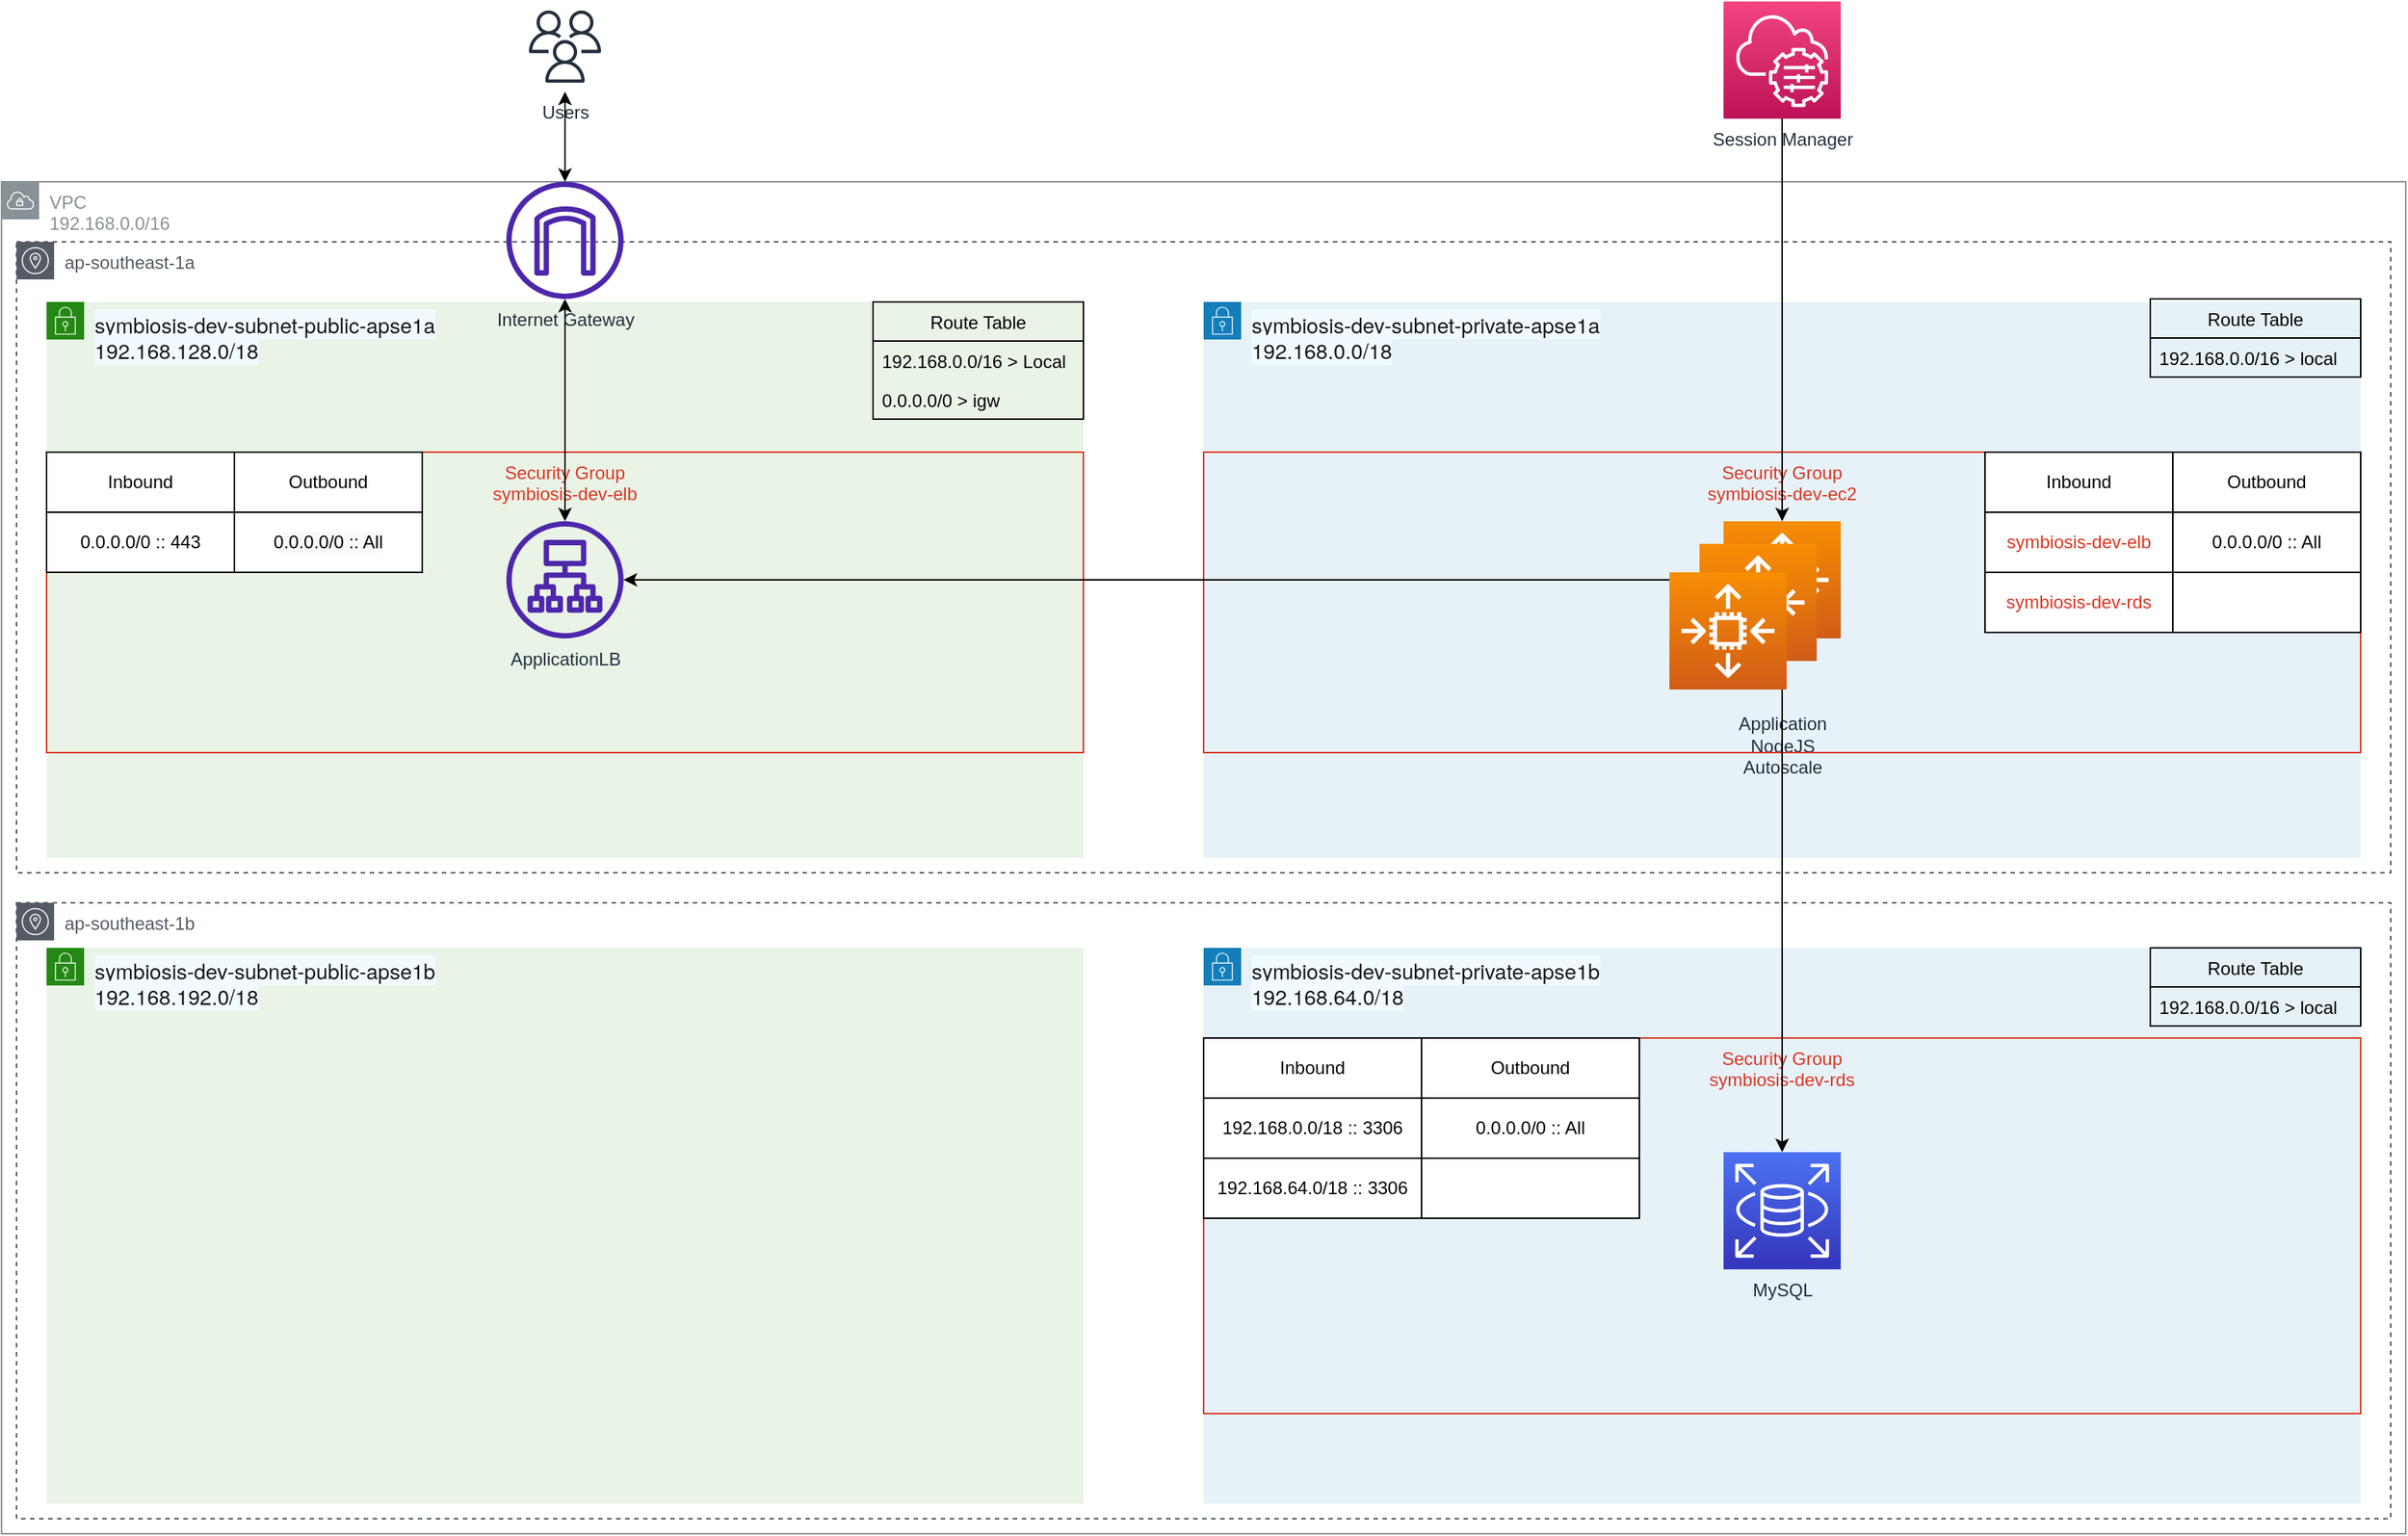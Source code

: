 <mxfile version="17.2.4" type="device"><diagram id="NgKhW0GB1kzAS31AqOJJ" name="Page-1"><mxGraphModel dx="946" dy="597" grid="1" gridSize="10" guides="1" tooltips="1" connect="1" arrows="1" fold="1" page="1" pageScale="1" pageWidth="1600" pageHeight="900" math="0" shadow="0"><root><mxCell id="0"/><mxCell id="1" parent="0"/><mxCell id="JneXCA6UKkY09PC0EeB0-1" value="VPC&lt;br&gt;192.168.0.0/16" style="sketch=0;outlineConnect=0;gradientColor=none;html=1;whiteSpace=wrap;fontSize=12;fontStyle=0;shape=mxgraph.aws4.group;grIcon=mxgraph.aws4.group_vpc;strokeColor=#879196;fillColor=none;verticalAlign=top;align=left;spacingLeft=30;fontColor=#879196;dashed=0;" parent="1" vertex="1"><mxGeometry y="900" width="1600" height="900" as="geometry"/></mxCell><mxCell id="JneXCA6UKkY09PC0EeB0-2" value="ap-southeast-1a" style="sketch=0;outlineConnect=0;gradientColor=none;html=1;whiteSpace=wrap;fontSize=12;fontStyle=0;shape=mxgraph.aws4.group;grIcon=mxgraph.aws4.group_availability_zone;strokeColor=#545B64;fillColor=none;verticalAlign=top;align=left;spacingLeft=30;fontColor=#545B64;dashed=1;" parent="1" vertex="1"><mxGeometry x="10" y="940" width="1580" height="420" as="geometry"/></mxCell><mxCell id="JneXCA6UKkY09PC0EeB0-7" value="&lt;span style=&quot;color: rgb(22 , 25 , 31) ; font-family: &amp;#34;amazon ember&amp;#34; , &amp;#34;helvetica neue&amp;#34; , &amp;#34;roboto&amp;#34; , &amp;#34;arial&amp;#34; , sans-serif ; font-size: 14px ; background-color: rgb(241 , 250 , 255)&quot;&gt;symbiosis-dev-subnet-private-apse1a&lt;br&gt;&lt;/span&gt;&lt;span style=&quot;color: rgb(22 , 25 , 31) ; font-family: &amp;#34;amazon ember&amp;#34; , &amp;#34;helvetica neue&amp;#34; , &amp;#34;roboto&amp;#34; , &amp;#34;arial&amp;#34; , sans-serif ; font-size: 14px ; background-color: rgb(241 , 250 , 255)&quot;&gt;192.168.0.0/18&lt;/span&gt;&lt;span style=&quot;color: rgb(22 , 25 , 31) ; font-family: &amp;#34;amazon ember&amp;#34; , &amp;#34;helvetica neue&amp;#34; , &amp;#34;roboto&amp;#34; , &amp;#34;arial&amp;#34; , sans-serif ; font-size: 14px ; background-color: rgb(241 , 250 , 255)&quot;&gt;&lt;br&gt;&lt;/span&gt;" style="points=[[0,0],[0.25,0],[0.5,0],[0.75,0],[1,0],[1,0.25],[1,0.5],[1,0.75],[1,1],[0.75,1],[0.5,1],[0.25,1],[0,1],[0,0.75],[0,0.5],[0,0.25]];outlineConnect=0;gradientColor=none;html=1;whiteSpace=wrap;fontSize=12;fontStyle=0;container=1;pointerEvents=0;collapsible=0;recursiveResize=0;shape=mxgraph.aws4.group;grIcon=mxgraph.aws4.group_security_group;grStroke=0;strokeColor=#147EBA;fillColor=#E6F2F8;verticalAlign=top;align=left;spacingLeft=30;fontColor=#147EBA;dashed=0;" parent="1" vertex="1"><mxGeometry x="800" y="980" width="770" height="370" as="geometry"/></mxCell><mxCell id="JneXCA6UKkY09PC0EeB0-6" value="&lt;br&gt;&lt;br&gt;&lt;br&gt;Application&lt;br&gt;NodeJS&lt;br&gt;Autoscale" style="sketch=0;points=[[0,0,0],[0.25,0,0],[0.5,0,0],[0.75,0,0],[1,0,0],[0,1,0],[0.25,1,0],[0.5,1,0],[0.75,1,0],[1,1,0],[0,0.25,0],[0,0.5,0],[0,0.75,0],[1,0.25,0],[1,0.5,0],[1,0.75,0]];outlineConnect=0;fontColor=#232F3E;gradientColor=#F78E04;gradientDirection=north;fillColor=#D05C17;strokeColor=#ffffff;dashed=0;verticalLabelPosition=bottom;verticalAlign=top;align=center;html=1;fontSize=12;fontStyle=0;aspect=fixed;shape=mxgraph.aws4.resourceIcon;resIcon=mxgraph.aws4.auto_scaling2;" parent="JneXCA6UKkY09PC0EeB0-7" vertex="1"><mxGeometry x="346" y="146" width="78" height="78" as="geometry"/></mxCell><mxCell id="zETEOjbLSFSKeA9K37Au-3" value="Security Group&#10;symbiosis-dev-ec2" style="fillColor=none;strokeColor=#DD3522;verticalAlign=top;fontStyle=0;fontColor=#DD3522;" parent="1" vertex="1"><mxGeometry x="800" y="1080" width="770" height="200" as="geometry"/></mxCell><mxCell id="JneXCA6UKkY09PC0EeB0-3" value="ap-southeast-1b" style="sketch=0;outlineConnect=0;gradientColor=none;html=1;whiteSpace=wrap;fontSize=12;fontStyle=0;shape=mxgraph.aws4.group;grIcon=mxgraph.aws4.group_availability_zone;strokeColor=#545B64;fillColor=none;verticalAlign=top;align=left;spacingLeft=30;fontColor=#545B64;dashed=1;" parent="1" vertex="1"><mxGeometry x="10" y="1380" width="1580" height="410" as="geometry"/></mxCell><mxCell id="JneXCA6UKkY09PC0EeB0-4" value="&lt;span style=&quot;color: rgb(22 , 25 , 31) ; font-family: &amp;#34;amazon ember&amp;#34; , &amp;#34;helvetica neue&amp;#34; , &amp;#34;roboto&amp;#34; , &amp;#34;arial&amp;#34; , sans-serif ; font-size: 14px ; background-color: rgb(241 , 250 , 255)&quot;&gt;symbiosis-dev-subnet-public-apse1a&lt;br&gt;&lt;/span&gt;&lt;span style=&quot;color: rgb(22 , 25 , 31) ; font-family: &amp;#34;amazon ember&amp;#34; , &amp;#34;helvetica neue&amp;#34; , &amp;#34;roboto&amp;#34; , &amp;#34;arial&amp;#34; , sans-serif ; font-size: 14px ; background-color: rgb(241 , 250 , 255)&quot;&gt;192.168.128.0/18&lt;/span&gt;&lt;span style=&quot;color: rgb(22 , 25 , 31) ; font-family: &amp;#34;amazon ember&amp;#34; , &amp;#34;helvetica neue&amp;#34; , &amp;#34;roboto&amp;#34; , &amp;#34;arial&amp;#34; , sans-serif ; font-size: 14px ; background-color: rgb(241 , 250 , 255)&quot;&gt;&lt;br&gt;&lt;/span&gt;" style="points=[[0,0],[0.25,0],[0.5,0],[0.75,0],[1,0],[1,0.25],[1,0.5],[1,0.75],[1,1],[0.75,1],[0.5,1],[0.25,1],[0,1],[0,0.75],[0,0.5],[0,0.25]];outlineConnect=0;gradientColor=none;html=1;whiteSpace=wrap;fontSize=12;fontStyle=0;container=1;pointerEvents=0;collapsible=0;recursiveResize=0;shape=mxgraph.aws4.group;grIcon=mxgraph.aws4.group_security_group;grStroke=0;strokeColor=#248814;fillColor=#E9F3E6;verticalAlign=top;align=left;spacingLeft=30;fontColor=#248814;dashed=0;" parent="1" vertex="1"><mxGeometry x="30" y="980" width="690" height="370" as="geometry"/></mxCell><mxCell id="JneXCA6UKkY09PC0EeB0-5" value="Security Group&#10;symbiosis-dev-elb" style="fillColor=none;strokeColor=#DD3522;verticalAlign=top;fontStyle=0;fontColor=#DD3522;" parent="JneXCA6UKkY09PC0EeB0-4" vertex="1"><mxGeometry y="100" width="690" height="200" as="geometry"/></mxCell><mxCell id="JneXCA6UKkY09PC0EeB0-48" value="ApplicationLB" style="sketch=0;outlineConnect=0;fontColor=#232F3E;gradientColor=none;fillColor=#4D27AA;strokeColor=none;dashed=0;verticalLabelPosition=bottom;verticalAlign=top;align=center;html=1;fontSize=12;fontStyle=0;aspect=fixed;pointerEvents=1;shape=mxgraph.aws4.application_load_balancer;" parent="JneXCA6UKkY09PC0EeB0-4" vertex="1"><mxGeometry x="306" y="146" width="78" height="78" as="geometry"/></mxCell><mxCell id="JneXCA6UKkY09PC0EeB0-8" value="&lt;span style=&quot;color: rgb(22 , 25 , 31) ; font-family: &amp;#34;amazon ember&amp;#34; , &amp;#34;helvetica neue&amp;#34; , &amp;#34;roboto&amp;#34; , &amp;#34;arial&amp;#34; , sans-serif ; font-size: 14px ; background-color: rgb(241 , 250 , 255)&quot;&gt;symbiosis-dev-subnet-public-apse1b&lt;br&gt;&lt;/span&gt;&lt;span style=&quot;color: rgb(22 , 25 , 31) ; font-family: &amp;#34;amazon ember&amp;#34; , &amp;#34;helvetica neue&amp;#34; , &amp;#34;roboto&amp;#34; , &amp;#34;arial&amp;#34; , sans-serif ; font-size: 14px ; background-color: rgb(241 , 250 , 255)&quot;&gt;192.168.192.0/18&lt;/span&gt;&lt;span style=&quot;color: rgb(22 , 25 , 31) ; font-family: &amp;#34;amazon ember&amp;#34; , &amp;#34;helvetica neue&amp;#34; , &amp;#34;roboto&amp;#34; , &amp;#34;arial&amp;#34; , sans-serif ; font-size: 14px ; background-color: rgb(241 , 250 , 255)&quot;&gt;&lt;br&gt;&lt;/span&gt;" style="points=[[0,0],[0.25,0],[0.5,0],[0.75,0],[1,0],[1,0.25],[1,0.5],[1,0.75],[1,1],[0.75,1],[0.5,1],[0.25,1],[0,1],[0,0.75],[0,0.5],[0,0.25]];outlineConnect=0;gradientColor=none;html=1;whiteSpace=wrap;fontSize=12;fontStyle=0;container=1;pointerEvents=0;collapsible=0;recursiveResize=0;shape=mxgraph.aws4.group;grIcon=mxgraph.aws4.group_security_group;grStroke=0;strokeColor=#248814;fillColor=#E9F3E6;verticalAlign=top;align=left;spacingLeft=30;fontColor=#248814;dashed=0;" parent="1" vertex="1"><mxGeometry x="30" y="1410" width="690" height="370" as="geometry"/></mxCell><mxCell id="JneXCA6UKkY09PC0EeB0-9" value="&lt;span style=&quot;color: rgb(22 , 25 , 31) ; font-family: &amp;#34;amazon ember&amp;#34; , &amp;#34;helvetica neue&amp;#34; , &amp;#34;roboto&amp;#34; , &amp;#34;arial&amp;#34; , sans-serif ; font-size: 14px ; background-color: rgb(241 , 250 , 255)&quot;&gt;symbiosis-dev-subnet-private-apse1b&lt;br&gt;&lt;/span&gt;&lt;span style=&quot;color: rgb(22 , 25 , 31) ; font-family: &amp;#34;amazon ember&amp;#34; , &amp;#34;helvetica neue&amp;#34; , &amp;#34;roboto&amp;#34; , &amp;#34;arial&amp;#34; , sans-serif ; font-size: 14px ; background-color: rgb(241 , 250 , 255)&quot;&gt;192.168.64.0/18&lt;/span&gt;&lt;span style=&quot;color: rgb(22 , 25 , 31) ; font-family: &amp;#34;amazon ember&amp;#34; , &amp;#34;helvetica neue&amp;#34; , &amp;#34;roboto&amp;#34; , &amp;#34;arial&amp;#34; , sans-serif ; font-size: 14px ; background-color: rgb(241 , 250 , 255)&quot;&gt;&lt;br&gt;&lt;/span&gt;" style="points=[[0,0],[0.25,0],[0.5,0],[0.75,0],[1,0],[1,0.25],[1,0.5],[1,0.75],[1,1],[0.75,1],[0.5,1],[0.25,1],[0,1],[0,0.75],[0,0.5],[0,0.25]];outlineConnect=0;gradientColor=none;html=1;whiteSpace=wrap;fontSize=12;fontStyle=0;container=1;pointerEvents=0;collapsible=0;recursiveResize=0;shape=mxgraph.aws4.group;grIcon=mxgraph.aws4.group_security_group;grStroke=0;strokeColor=#147EBA;fillColor=#E6F2F8;verticalAlign=top;align=left;spacingLeft=30;fontColor=#147EBA;dashed=0;" parent="1" vertex="1"><mxGeometry x="800" y="1410" width="770" height="370" as="geometry"/></mxCell><mxCell id="JneXCA6UKkY09PC0EeB0-10" value="Security Group&#10;symbiosis-dev-rds" style="fillColor=none;strokeColor=#DD3522;verticalAlign=top;fontStyle=0;fontColor=#DD3522;" parent="JneXCA6UKkY09PC0EeB0-9" vertex="1"><mxGeometry y="60" width="770" height="250" as="geometry"/></mxCell><mxCell id="JneXCA6UKkY09PC0EeB0-11" value="MySQL" style="sketch=0;points=[[0,0,0],[0.25,0,0],[0.5,0,0],[0.75,0,0],[1,0,0],[0,1,0],[0.25,1,0],[0.5,1,0],[0.75,1,0],[1,1,0],[0,0.25,0],[0,0.5,0],[0,0.75,0],[1,0.25,0],[1,0.5,0],[1,0.75,0]];outlineConnect=0;fontColor=#232F3E;gradientColor=#4D72F3;gradientDirection=north;fillColor=#3334B9;strokeColor=#ffffff;dashed=0;verticalLabelPosition=bottom;verticalAlign=top;align=center;html=1;fontSize=12;fontStyle=0;aspect=fixed;shape=mxgraph.aws4.resourceIcon;resIcon=mxgraph.aws4.rds;" parent="JneXCA6UKkY09PC0EeB0-9" vertex="1"><mxGeometry x="346" y="136" width="78" height="78" as="geometry"/></mxCell><mxCell id="JneXCA6UKkY09PC0EeB0-12" value="" style="shape=table;html=1;whiteSpace=wrap;startSize=0;container=1;collapsible=0;childLayout=tableLayout;" parent="JneXCA6UKkY09PC0EeB0-9" vertex="1"><mxGeometry y="60" width="290" height="120" as="geometry"/></mxCell><mxCell id="JneXCA6UKkY09PC0EeB0-13" value="" style="shape=tableRow;horizontal=0;startSize=0;swimlaneHead=0;swimlaneBody=0;top=0;left=0;bottom=0;right=0;collapsible=0;dropTarget=0;fillColor=none;points=[[0,0.5],[1,0.5]];portConstraint=eastwest;" parent="JneXCA6UKkY09PC0EeB0-12" vertex="1"><mxGeometry width="290" height="40" as="geometry"/></mxCell><mxCell id="JneXCA6UKkY09PC0EeB0-14" value="Inbound" style="shape=partialRectangle;html=1;whiteSpace=wrap;connectable=0;fillColor=none;top=0;left=0;bottom=0;right=0;overflow=hidden;" parent="JneXCA6UKkY09PC0EeB0-13" vertex="1"><mxGeometry width="145" height="40" as="geometry"><mxRectangle width="145" height="40" as="alternateBounds"/></mxGeometry></mxCell><mxCell id="JneXCA6UKkY09PC0EeB0-15" value="Outbound" style="shape=partialRectangle;html=1;whiteSpace=wrap;connectable=0;fillColor=none;top=0;left=0;bottom=0;right=0;overflow=hidden;" parent="JneXCA6UKkY09PC0EeB0-13" vertex="1"><mxGeometry x="145" width="145" height="40" as="geometry"><mxRectangle width="145" height="40" as="alternateBounds"/></mxGeometry></mxCell><mxCell id="JneXCA6UKkY09PC0EeB0-16" value="" style="shape=tableRow;horizontal=0;startSize=0;swimlaneHead=0;swimlaneBody=0;top=0;left=0;bottom=0;right=0;collapsible=0;dropTarget=0;fillColor=none;points=[[0,0.5],[1,0.5]];portConstraint=eastwest;" parent="JneXCA6UKkY09PC0EeB0-12" vertex="1"><mxGeometry y="40" width="290" height="40" as="geometry"/></mxCell><mxCell id="JneXCA6UKkY09PC0EeB0-17" value="192.168.0.0/18 :: 3306" style="shape=partialRectangle;html=1;whiteSpace=wrap;connectable=0;fillColor=none;top=0;left=0;bottom=0;right=0;overflow=hidden;" parent="JneXCA6UKkY09PC0EeB0-16" vertex="1"><mxGeometry width="145" height="40" as="geometry"><mxRectangle width="145" height="40" as="alternateBounds"/></mxGeometry></mxCell><mxCell id="JneXCA6UKkY09PC0EeB0-18" value="0.0.0.0/0 :: All" style="shape=partialRectangle;html=1;whiteSpace=wrap;connectable=0;fillColor=none;top=0;left=0;bottom=0;right=0;overflow=hidden;" parent="JneXCA6UKkY09PC0EeB0-16" vertex="1"><mxGeometry x="145" width="145" height="40" as="geometry"><mxRectangle width="145" height="40" as="alternateBounds"/></mxGeometry></mxCell><mxCell id="JneXCA6UKkY09PC0EeB0-19" value="" style="shape=tableRow;horizontal=0;startSize=0;swimlaneHead=0;swimlaneBody=0;top=0;left=0;bottom=0;right=0;collapsible=0;dropTarget=0;fillColor=none;points=[[0,0.5],[1,0.5]];portConstraint=eastwest;" parent="JneXCA6UKkY09PC0EeB0-12" vertex="1"><mxGeometry y="80" width="290" height="40" as="geometry"/></mxCell><mxCell id="JneXCA6UKkY09PC0EeB0-20" value="192.168.64.0/18 :: 3306" style="shape=partialRectangle;html=1;whiteSpace=wrap;connectable=0;fillColor=none;top=0;left=0;bottom=0;right=0;overflow=hidden;" parent="JneXCA6UKkY09PC0EeB0-19" vertex="1"><mxGeometry width="145" height="40" as="geometry"><mxRectangle width="145" height="40" as="alternateBounds"/></mxGeometry></mxCell><mxCell id="JneXCA6UKkY09PC0EeB0-21" value="" style="shape=partialRectangle;html=1;whiteSpace=wrap;connectable=0;fillColor=none;top=0;left=0;bottom=0;right=0;overflow=hidden;" parent="JneXCA6UKkY09PC0EeB0-19" vertex="1"><mxGeometry x="145" width="145" height="40" as="geometry"><mxRectangle width="145" height="40" as="alternateBounds"/></mxGeometry></mxCell><mxCell id="JneXCA6UKkY09PC0EeB0-22" value="Route Table" style="swimlane;fontStyle=0;childLayout=stackLayout;horizontal=1;startSize=26;fillColor=none;horizontalStack=0;resizeParent=1;resizeParentMax=0;resizeLast=0;collapsible=1;marginBottom=0;" parent="1" vertex="1"><mxGeometry x="580" y="980" width="140" height="78" as="geometry"/></mxCell><mxCell id="JneXCA6UKkY09PC0EeB0-23" value="192.168.0.0/16 &gt; Local" style="text;strokeColor=none;fillColor=none;align=left;verticalAlign=top;spacingLeft=4;spacingRight=4;overflow=hidden;rotatable=0;points=[[0,0.5],[1,0.5]];portConstraint=eastwest;" parent="JneXCA6UKkY09PC0EeB0-22" vertex="1"><mxGeometry y="26" width="140" height="26" as="geometry"/></mxCell><mxCell id="JneXCA6UKkY09PC0EeB0-24" value="0.0.0.0/0 &gt; igw" style="text;strokeColor=none;fillColor=none;align=left;verticalAlign=top;spacingLeft=4;spacingRight=4;overflow=hidden;rotatable=0;points=[[0,0.5],[1,0.5]];portConstraint=eastwest;" parent="JneXCA6UKkY09PC0EeB0-22" vertex="1"><mxGeometry y="52" width="140" height="26" as="geometry"/></mxCell><mxCell id="JneXCA6UKkY09PC0EeB0-25" value="Route Table" style="swimlane;fontStyle=0;childLayout=stackLayout;horizontal=1;startSize=26;fillColor=none;horizontalStack=0;resizeParent=1;resizeParentMax=0;resizeLast=0;collapsible=1;marginBottom=0;" parent="1" vertex="1"><mxGeometry x="1430" y="1410" width="140" height="52" as="geometry"/></mxCell><mxCell id="JneXCA6UKkY09PC0EeB0-26" value="192.168.0.0/16 &gt; local" style="text;strokeColor=none;fillColor=none;align=left;verticalAlign=top;spacingLeft=4;spacingRight=4;overflow=hidden;rotatable=0;points=[[0,0.5],[1,0.5]];portConstraint=eastwest;" parent="JneXCA6UKkY09PC0EeB0-25" vertex="1"><mxGeometry y="26" width="140" height="26" as="geometry"/></mxCell><mxCell id="JneXCA6UKkY09PC0EeB0-27" style="edgeStyle=orthogonalEdgeStyle;rounded=0;orthogonalLoop=1;jettySize=auto;html=1;entryX=0.5;entryY=0;entryDx=0;entryDy=0;entryPerimeter=0;startArrow=classic;startFill=1;" parent="1" source="JneXCA6UKkY09PC0EeB0-6" target="JneXCA6UKkY09PC0EeB0-11" edge="1"><mxGeometry relative="1" as="geometry"><Array as="points"><mxPoint x="1185" y="1260"/><mxPoint x="1185" y="1260"/></Array></mxGeometry></mxCell><mxCell id="JneXCA6UKkY09PC0EeB0-28" value="" style="shape=table;html=1;whiteSpace=wrap;startSize=0;container=1;collapsible=0;childLayout=tableLayout;" parent="1" vertex="1"><mxGeometry x="30" y="1080" width="250" height="80" as="geometry"/></mxCell><mxCell id="JneXCA6UKkY09PC0EeB0-29" value="" style="shape=tableRow;horizontal=0;startSize=0;swimlaneHead=0;swimlaneBody=0;top=0;left=0;bottom=0;right=0;collapsible=0;dropTarget=0;fillColor=none;points=[[0,0.5],[1,0.5]];portConstraint=eastwest;" parent="JneXCA6UKkY09PC0EeB0-28" vertex="1"><mxGeometry width="250" height="40" as="geometry"/></mxCell><mxCell id="JneXCA6UKkY09PC0EeB0-30" value="Inbound" style="shape=partialRectangle;html=1;whiteSpace=wrap;connectable=0;fillColor=none;top=0;left=0;bottom=0;right=0;overflow=hidden;" parent="JneXCA6UKkY09PC0EeB0-29" vertex="1"><mxGeometry width="125" height="40" as="geometry"><mxRectangle width="125" height="40" as="alternateBounds"/></mxGeometry></mxCell><mxCell id="JneXCA6UKkY09PC0EeB0-31" value="Outbound" style="shape=partialRectangle;html=1;whiteSpace=wrap;connectable=0;fillColor=none;top=0;left=0;bottom=0;right=0;overflow=hidden;" parent="JneXCA6UKkY09PC0EeB0-29" vertex="1"><mxGeometry x="125" width="125" height="40" as="geometry"><mxRectangle width="125" height="40" as="alternateBounds"/></mxGeometry></mxCell><mxCell id="JneXCA6UKkY09PC0EeB0-38" style="shape=tableRow;horizontal=0;startSize=0;swimlaneHead=0;swimlaneBody=0;top=0;left=0;bottom=0;right=0;collapsible=0;dropTarget=0;fillColor=none;points=[[0,0.5],[1,0.5]];portConstraint=eastwest;" parent="JneXCA6UKkY09PC0EeB0-28" vertex="1"><mxGeometry y="40" width="250" height="40" as="geometry"/></mxCell><mxCell id="JneXCA6UKkY09PC0EeB0-39" value="0.0.0.0/0 :: 443" style="shape=partialRectangle;html=1;whiteSpace=wrap;connectable=0;fillColor=none;top=0;left=0;bottom=0;right=0;overflow=hidden;" parent="JneXCA6UKkY09PC0EeB0-38" vertex="1"><mxGeometry width="125" height="40" as="geometry"><mxRectangle width="125" height="40" as="alternateBounds"/></mxGeometry></mxCell><mxCell id="JneXCA6UKkY09PC0EeB0-40" value="&lt;meta charset=&quot;utf-8&quot;&gt;&lt;span style=&quot;color: rgb(0, 0, 0); font-family: helvetica; font-size: 12px; font-style: normal; font-weight: 400; letter-spacing: normal; text-align: center; text-indent: 0px; text-transform: none; word-spacing: 0px; background-color: rgb(248, 249, 250); display: inline; float: none;&quot;&gt;0.0.0.0/0 :: All&lt;/span&gt;" style="shape=partialRectangle;html=1;whiteSpace=wrap;connectable=0;fillColor=none;top=0;left=0;bottom=0;right=0;overflow=hidden;" parent="JneXCA6UKkY09PC0EeB0-38" vertex="1"><mxGeometry x="125" width="125" height="40" as="geometry"><mxRectangle width="125" height="40" as="alternateBounds"/></mxGeometry></mxCell><mxCell id="JneXCA6UKkY09PC0EeB0-44" style="edgeStyle=orthogonalEdgeStyle;rounded=0;orthogonalLoop=1;jettySize=auto;html=1;startArrow=classic;startFill=1;" parent="1" source="JneXCA6UKkY09PC0EeB0-45" target="JneXCA6UKkY09PC0EeB0-47" edge="1"><mxGeometry relative="1" as="geometry"/></mxCell><mxCell id="zETEOjbLSFSKeA9K37Au-1" style="edgeStyle=orthogonalEdgeStyle;rounded=0;orthogonalLoop=1;jettySize=auto;html=1;fontSize=12;fontColor=#000000;startArrow=classic;startFill=1;endArrow=classic;endFill=1;fillColor=none;gradientColor=none;gradientDirection=east;" parent="1" source="JneXCA6UKkY09PC0EeB0-45" target="JneXCA6UKkY09PC0EeB0-48" edge="1"><mxGeometry relative="1" as="geometry"><Array as="points"><mxPoint x="375" y="1165"/></Array></mxGeometry></mxCell><mxCell id="JneXCA6UKkY09PC0EeB0-45" value="Internet Gateway" style="sketch=0;outlineConnect=0;fontColor=#232F3E;gradientColor=none;fillColor=#4D27AA;strokeColor=none;dashed=0;verticalLabelPosition=bottom;verticalAlign=top;align=center;html=1;fontSize=12;fontStyle=0;aspect=fixed;pointerEvents=1;shape=mxgraph.aws4.internet_gateway;" parent="1" vertex="1"><mxGeometry x="336" y="900" width="78" height="78" as="geometry"/></mxCell><mxCell id="JneXCA6UKkY09PC0EeB0-47" value="Users" style="sketch=0;outlineConnect=0;fontColor=#232F3E;gradientColor=none;strokeColor=#232F3E;fillColor=#ffffff;dashed=0;verticalLabelPosition=bottom;verticalAlign=top;align=center;html=1;fontSize=12;fontStyle=0;aspect=fixed;shape=mxgraph.aws4.resourceIcon;resIcon=mxgraph.aws4.users;" parent="1" vertex="1"><mxGeometry x="345" y="780" width="60" height="60" as="geometry"/></mxCell><mxCell id="zETEOjbLSFSKeA9K37Au-2" style="edgeStyle=orthogonalEdgeStyle;rounded=0;orthogonalLoop=1;jettySize=auto;html=1;fontSize=12;fontColor=#000000;startArrow=classic;startFill=1;endArrow=classic;endFill=1;fillColor=none;gradientColor=none;gradientDirection=east;" parent="1" source="JneXCA6UKkY09PC0EeB0-48" target="JneXCA6UKkY09PC0EeB0-6" edge="1"><mxGeometry relative="1" as="geometry"/></mxCell><mxCell id="zETEOjbLSFSKeA9K37Au-4" value="" style="shape=table;html=1;whiteSpace=wrap;startSize=0;container=1;collapsible=0;childLayout=tableLayout;" parent="1" vertex="1"><mxGeometry x="1320" y="1080" width="250" height="120" as="geometry"/></mxCell><mxCell id="zETEOjbLSFSKeA9K37Au-5" value="" style="shape=tableRow;horizontal=0;startSize=0;swimlaneHead=0;swimlaneBody=0;top=0;left=0;bottom=0;right=0;collapsible=0;dropTarget=0;fillColor=none;points=[[0,0.5],[1,0.5]];portConstraint=eastwest;" parent="zETEOjbLSFSKeA9K37Au-4" vertex="1"><mxGeometry width="250" height="40" as="geometry"/></mxCell><mxCell id="zETEOjbLSFSKeA9K37Au-6" value="Inbound" style="shape=partialRectangle;html=1;whiteSpace=wrap;connectable=0;fillColor=none;top=0;left=0;bottom=0;right=0;overflow=hidden;" parent="zETEOjbLSFSKeA9K37Au-5" vertex="1"><mxGeometry width="125" height="40" as="geometry"><mxRectangle width="125" height="40" as="alternateBounds"/></mxGeometry></mxCell><mxCell id="zETEOjbLSFSKeA9K37Au-7" value="Outbound" style="shape=partialRectangle;html=1;whiteSpace=wrap;connectable=0;fillColor=none;top=0;left=0;bottom=0;right=0;overflow=hidden;" parent="zETEOjbLSFSKeA9K37Au-5" vertex="1"><mxGeometry x="125" width="125" height="40" as="geometry"><mxRectangle width="125" height="40" as="alternateBounds"/></mxGeometry></mxCell><mxCell id="zETEOjbLSFSKeA9K37Au-8" value="" style="shape=tableRow;horizontal=0;startSize=0;swimlaneHead=0;swimlaneBody=0;top=0;left=0;bottom=0;right=0;collapsible=0;dropTarget=0;fillColor=none;points=[[0,0.5],[1,0.5]];portConstraint=eastwest;" parent="zETEOjbLSFSKeA9K37Au-4" vertex="1"><mxGeometry y="40" width="250" height="40" as="geometry"/></mxCell><mxCell id="zETEOjbLSFSKeA9K37Au-9" value="&lt;span style=&quot;color: rgb(221 , 53 , 34)&quot;&gt;symbiosis-dev-elb&lt;/span&gt;" style="shape=partialRectangle;html=1;whiteSpace=wrap;connectable=0;fillColor=none;top=0;left=0;bottom=0;right=0;overflow=hidden;" parent="zETEOjbLSFSKeA9K37Au-8" vertex="1"><mxGeometry width="125" height="40" as="geometry"><mxRectangle width="125" height="40" as="alternateBounds"/></mxGeometry></mxCell><mxCell id="zETEOjbLSFSKeA9K37Au-10" value="&lt;span&gt;0.0.0.0/0 :: All&lt;/span&gt;" style="shape=partialRectangle;html=1;whiteSpace=wrap;connectable=0;fillColor=none;top=0;left=0;bottom=0;right=0;overflow=hidden;" parent="zETEOjbLSFSKeA9K37Au-8" vertex="1"><mxGeometry x="125" width="125" height="40" as="geometry"><mxRectangle width="125" height="40" as="alternateBounds"/></mxGeometry></mxCell><mxCell id="zETEOjbLSFSKeA9K37Au-20" style="shape=tableRow;horizontal=0;startSize=0;swimlaneHead=0;swimlaneBody=0;top=0;left=0;bottom=0;right=0;collapsible=0;dropTarget=0;fillColor=none;points=[[0,0.5],[1,0.5]];portConstraint=eastwest;" parent="zETEOjbLSFSKeA9K37Au-4" vertex="1"><mxGeometry y="80" width="250" height="40" as="geometry"/></mxCell><mxCell id="zETEOjbLSFSKeA9K37Au-21" value="&lt;span style=&quot;color: rgb(221 , 53 , 34)&quot;&gt;symbiosis-dev-rds&lt;/span&gt;" style="shape=partialRectangle;html=1;whiteSpace=wrap;connectable=0;fillColor=none;top=0;left=0;bottom=0;right=0;overflow=hidden;" parent="zETEOjbLSFSKeA9K37Au-20" vertex="1"><mxGeometry width="125" height="40" as="geometry"><mxRectangle width="125" height="40" as="alternateBounds"/></mxGeometry></mxCell><mxCell id="zETEOjbLSFSKeA9K37Au-22" style="shape=partialRectangle;html=1;whiteSpace=wrap;connectable=0;fillColor=none;top=0;left=0;bottom=0;right=0;overflow=hidden;" parent="zETEOjbLSFSKeA9K37Au-20" vertex="1"><mxGeometry x="125" width="125" height="40" as="geometry"><mxRectangle width="125" height="40" as="alternateBounds"/></mxGeometry></mxCell><mxCell id="zETEOjbLSFSKeA9K37Au-23" value="Route Table" style="swimlane;fontStyle=0;childLayout=stackLayout;horizontal=1;startSize=26;fillColor=none;horizontalStack=0;resizeParent=1;resizeParentMax=0;resizeLast=0;collapsible=1;marginBottom=0;" parent="1" vertex="1"><mxGeometry x="1430" y="978" width="140" height="52" as="geometry"/></mxCell><mxCell id="zETEOjbLSFSKeA9K37Au-24" value="192.168.0.0/16 &gt; local" style="text;strokeColor=none;fillColor=none;align=left;verticalAlign=top;spacingLeft=4;spacingRight=4;overflow=hidden;rotatable=0;points=[[0,0.5],[1,0.5]];portConstraint=eastwest;" parent="zETEOjbLSFSKeA9K37Au-23" vertex="1"><mxGeometry y="26" width="140" height="26" as="geometry"/></mxCell><mxCell id="yF69-9tOq3nAfFrTqaJc-3" style="edgeStyle=orthogonalEdgeStyle;rounded=0;orthogonalLoop=1;jettySize=auto;html=1;" parent="1" source="yF69-9tOq3nAfFrTqaJc-1" target="JneXCA6UKkY09PC0EeB0-6" edge="1"><mxGeometry relative="1" as="geometry"/></mxCell><mxCell id="yF69-9tOq3nAfFrTqaJc-1" value="Session Manager" style="sketch=0;points=[[0,0,0],[0.25,0,0],[0.5,0,0],[0.75,0,0],[1,0,0],[0,1,0],[0.25,1,0],[0.5,1,0],[0.75,1,0],[1,1,0],[0,0.25,0],[0,0.5,0],[0,0.75,0],[1,0.25,0],[1,0.5,0],[1,0.75,0]];points=[[0,0,0],[0.25,0,0],[0.5,0,0],[0.75,0,0],[1,0,0],[0,1,0],[0.25,1,0],[0.5,1,0],[0.75,1,0],[1,1,0],[0,0.25,0],[0,0.5,0],[0,0.75,0],[1,0.25,0],[1,0.5,0],[1,0.75,0]];outlineConnect=0;fontColor=#232F3E;gradientColor=#F34482;gradientDirection=north;fillColor=#BC1356;strokeColor=#ffffff;dashed=0;verticalLabelPosition=bottom;verticalAlign=top;align=center;html=1;fontSize=12;fontStyle=0;aspect=fixed;shape=mxgraph.aws4.resourceIcon;resIcon=mxgraph.aws4.systems_manager;" parent="1" vertex="1"><mxGeometry x="1146" y="780" width="78" height="78" as="geometry"/></mxCell><mxCell id="GnqNJcoK9eSbyAfIthwH-1" value="" style="sketch=0;points=[[0,0,0],[0.25,0,0],[0.5,0,0],[0.75,0,0],[1,0,0],[0,1,0],[0.25,1,0],[0.5,1,0],[0.75,1,0],[1,1,0],[0,0.25,0],[0,0.5,0],[0,0.75,0],[1,0.25,0],[1,0.5,0],[1,0.75,0]];outlineConnect=0;fontColor=#232F3E;gradientColor=#F78E04;gradientDirection=north;fillColor=#D05C17;strokeColor=#ffffff;dashed=0;verticalLabelPosition=bottom;verticalAlign=top;align=center;html=1;fontSize=12;fontStyle=0;aspect=fixed;shape=mxgraph.aws4.resourceIcon;resIcon=mxgraph.aws4.auto_scaling2;" parent="1" vertex="1"><mxGeometry x="1130" y="1141" width="78" height="78" as="geometry"/></mxCell><mxCell id="GnqNJcoK9eSbyAfIthwH-2" value="" style="sketch=0;points=[[0,0,0],[0.25,0,0],[0.5,0,0],[0.75,0,0],[1,0,0],[0,1,0],[0.25,1,0],[0.5,1,0],[0.75,1,0],[1,1,0],[0,0.25,0],[0,0.5,0],[0,0.75,0],[1,0.25,0],[1,0.5,0],[1,0.75,0]];outlineConnect=0;fontColor=#232F3E;gradientColor=#F78E04;gradientDirection=north;fillColor=#D05C17;strokeColor=#ffffff;dashed=0;verticalLabelPosition=bottom;verticalAlign=top;align=center;html=1;fontSize=12;fontStyle=0;aspect=fixed;shape=mxgraph.aws4.resourceIcon;resIcon=mxgraph.aws4.auto_scaling2;" parent="1" vertex="1"><mxGeometry x="1110" y="1160" width="78" height="78" as="geometry"/></mxCell></root></mxGraphModel></diagram></mxfile>